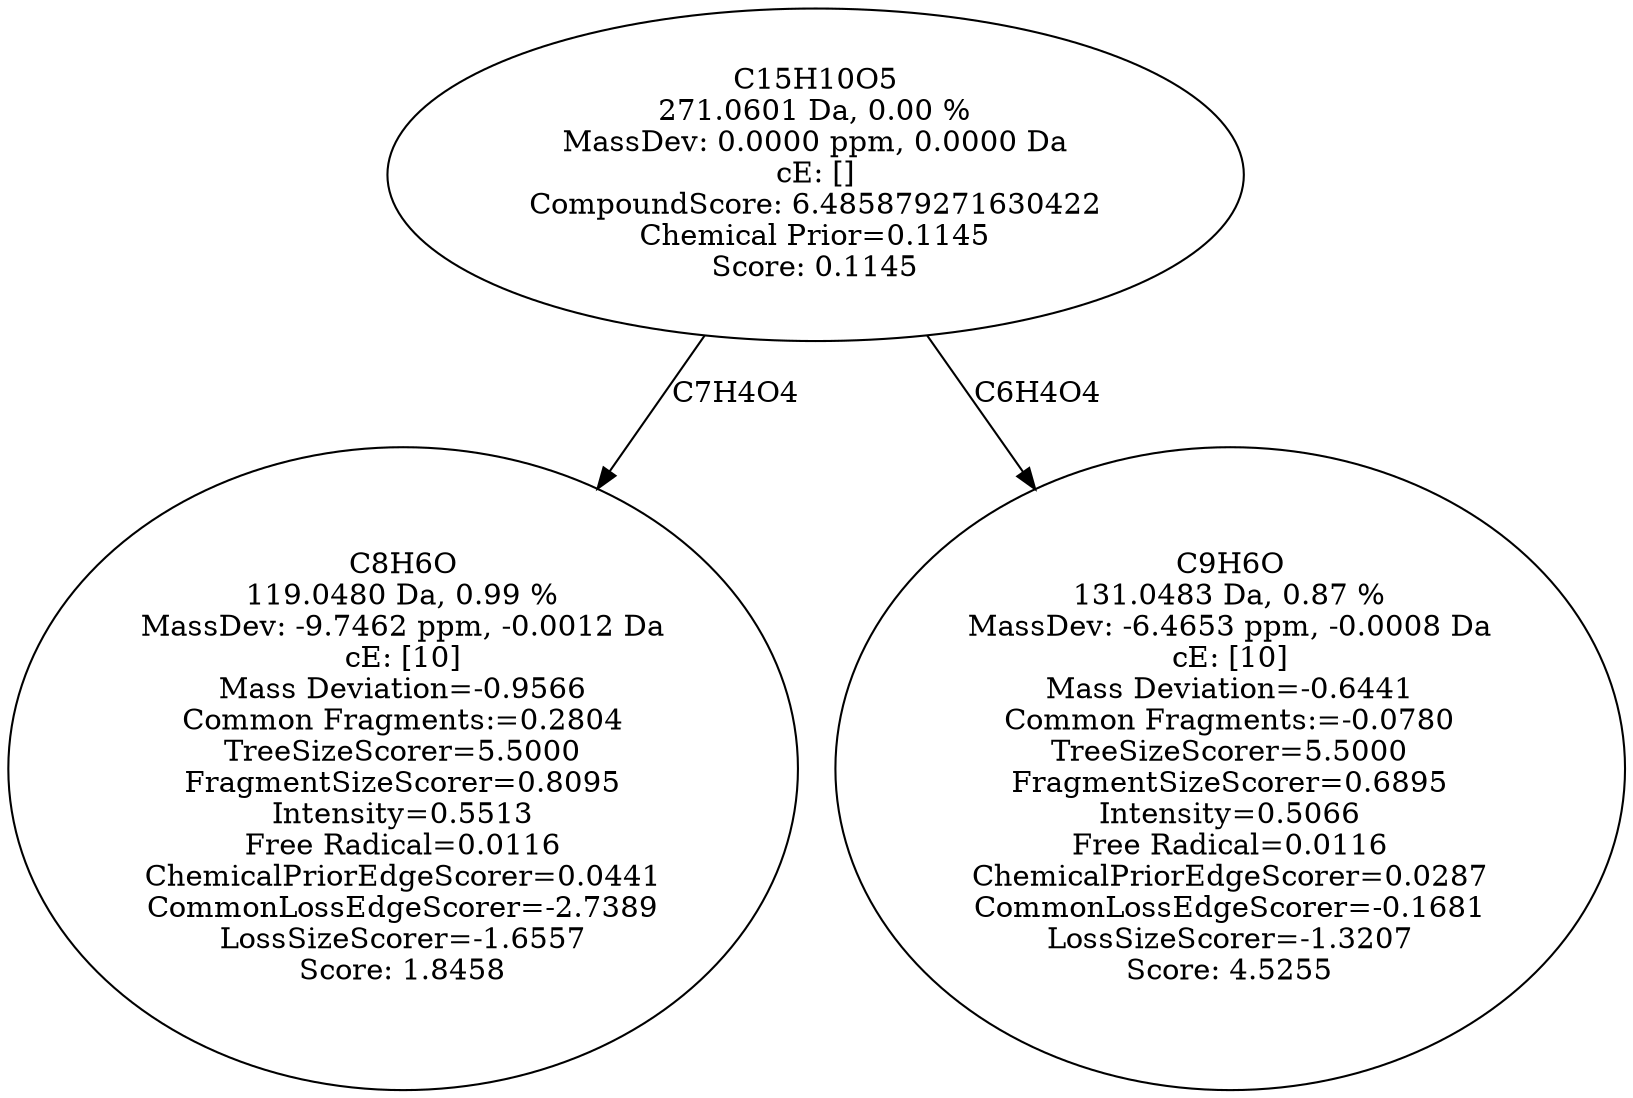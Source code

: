 strict digraph {
v1 [label="C8H6O\n119.0480 Da, 0.99 %\nMassDev: -9.7462 ppm, -0.0012 Da\ncE: [10]\nMass Deviation=-0.9566\nCommon Fragments:=0.2804\nTreeSizeScorer=5.5000\nFragmentSizeScorer=0.8095\nIntensity=0.5513\nFree Radical=0.0116\nChemicalPriorEdgeScorer=0.0441\nCommonLossEdgeScorer=-2.7389\nLossSizeScorer=-1.6557\nScore: 1.8458"];
v2 [label="C9H6O\n131.0483 Da, 0.87 %\nMassDev: -6.4653 ppm, -0.0008 Da\ncE: [10]\nMass Deviation=-0.6441\nCommon Fragments:=-0.0780\nTreeSizeScorer=5.5000\nFragmentSizeScorer=0.6895\nIntensity=0.5066\nFree Radical=0.0116\nChemicalPriorEdgeScorer=0.0287\nCommonLossEdgeScorer=-0.1681\nLossSizeScorer=-1.3207\nScore: 4.5255"];
v3 [label="C15H10O5\n271.0601 Da, 0.00 %\nMassDev: 0.0000 ppm, 0.0000 Da\ncE: []\nCompoundScore: 6.485879271630422\nChemical Prior=0.1145\nScore: 0.1145"];
v3 -> v1 [label="C7H4O4"];
v3 -> v2 [label="C6H4O4"];
}